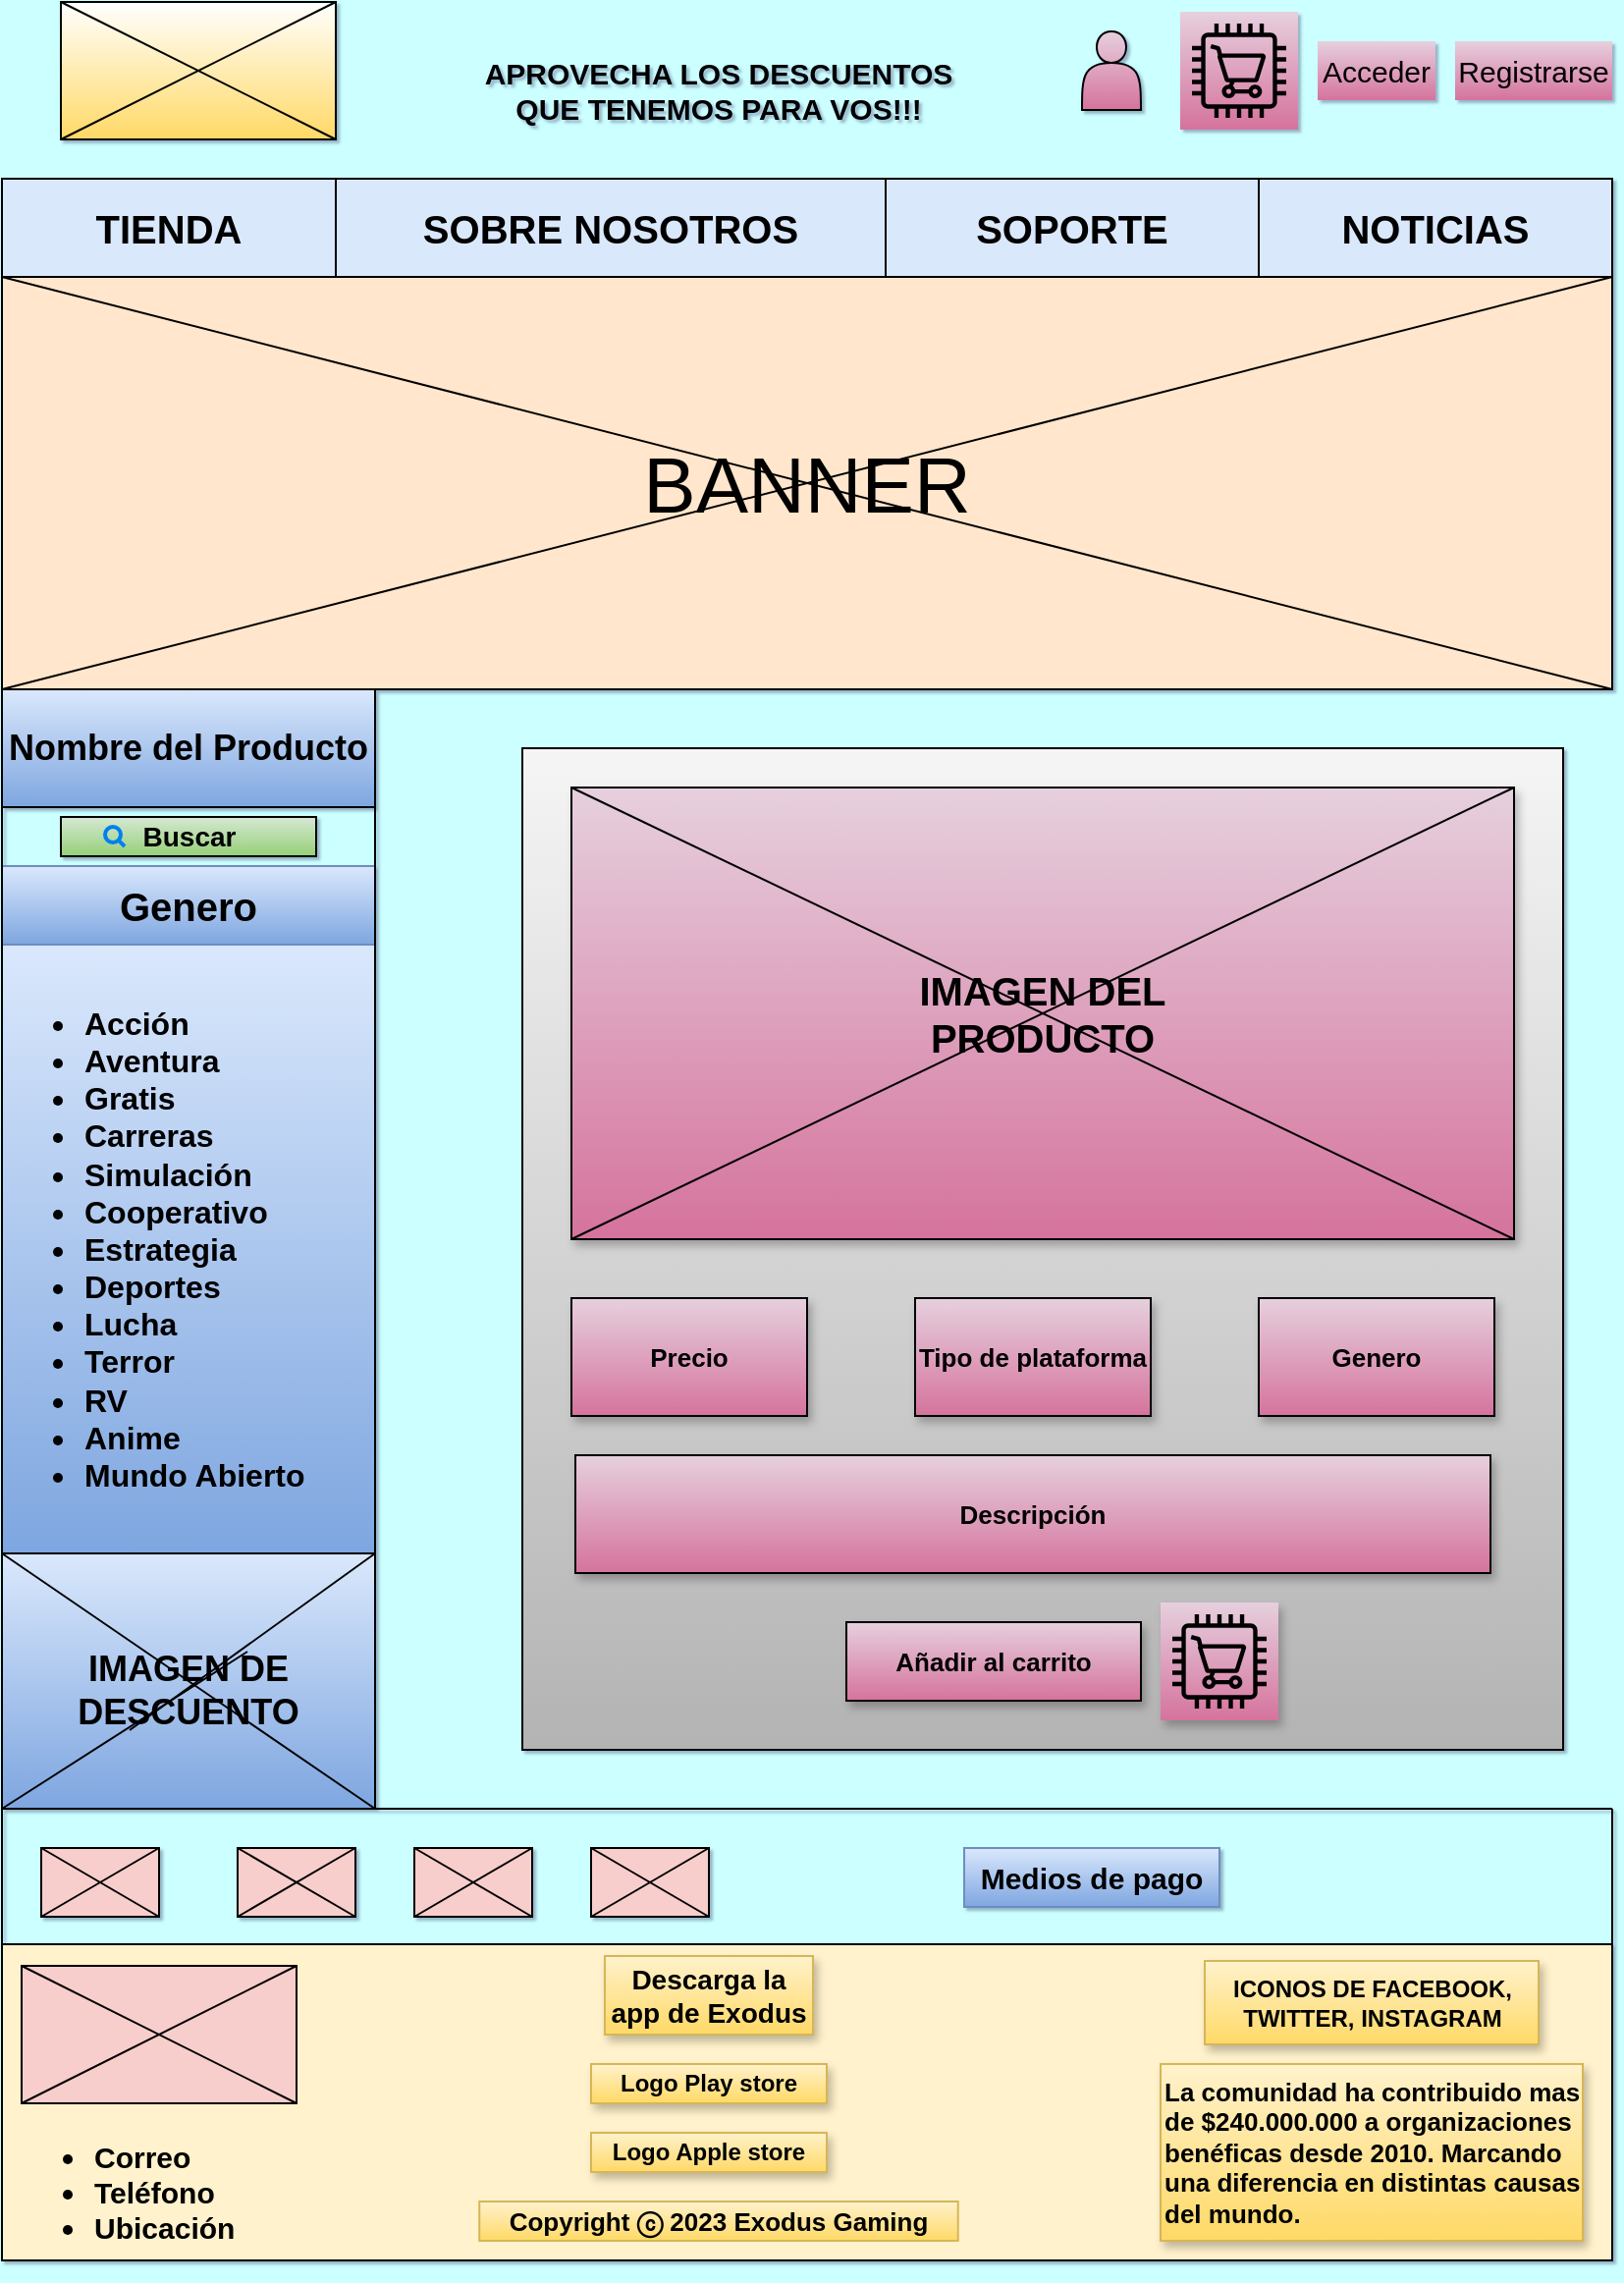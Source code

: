 <mxfile version="21.6.2" type="device">
  <diagram name="Página-1" id="8x-Y7SuYn9xPXqVg3qQM">
    <mxGraphModel dx="954" dy="620" grid="1" gridSize="10" guides="1" tooltips="1" connect="1" arrows="1" fold="1" page="1" pageScale="1" pageWidth="827" pageHeight="1169" background="#CCFFFF" math="0" shadow="1">
      <root>
        <mxCell id="0" />
        <mxCell id="1" parent="0" />
        <mxCell id="4_SIxITdrQTBEXoqP8BQ-3" value="&lt;font style=&quot;font-size: 15px;&quot;&gt;APROVECHA LOS DESCUENTOS QUE TENEMOS PARA VOS!!!&lt;/font&gt;" style="text;html=1;strokeColor=none;fillColor=none;align=center;verticalAlign=middle;whiteSpace=wrap;rounded=0;fontStyle=1" vertex="1" parent="1">
          <mxGeometry x="230" y="40" width="270" height="30" as="geometry" />
        </mxCell>
        <mxCell id="4_SIxITdrQTBEXoqP8BQ-4" value="" style="shape=actor;whiteSpace=wrap;html=1;fillColor=#e6d0de;gradientColor=#d5739d;strokeColor=default;" vertex="1" parent="1">
          <mxGeometry x="550" y="25" width="30" height="40" as="geometry" />
        </mxCell>
        <mxCell id="4_SIxITdrQTBEXoqP8BQ-6" value="Cart" style="sketch=0;outlineConnect=0;gradientColor=#d5739d;strokeColor=none;fillColor=#e6d0de;dashed=0;verticalLabelPosition=bottom;verticalAlign=top;align=center;aspect=fixed;shape=mxgraph.aws4.resourceIcon;resIcon=mxgraph.aws4.cart;html=1;fontColor=none;noLabel=1;" vertex="1" parent="1">
          <mxGeometry x="600" y="15" width="60" height="60" as="geometry" />
        </mxCell>
        <mxCell id="4_SIxITdrQTBEXoqP8BQ-7" value="&lt;font style=&quot;font-size: 15px;&quot;&gt;Acceder&lt;/font&gt;" style="text;html=1;strokeColor=none;fillColor=#e6d0de;align=center;verticalAlign=middle;whiteSpace=wrap;rounded=0;gradientColor=#d5739d;fontStyle=0" vertex="1" parent="1">
          <mxGeometry x="670" y="30" width="60" height="30" as="geometry" />
        </mxCell>
        <mxCell id="4_SIxITdrQTBEXoqP8BQ-9" value="&lt;font style=&quot;font-size: 15px;&quot;&gt;Registrarse&lt;/font&gt;" style="text;html=1;strokeColor=none;fillColor=#e6d0de;align=center;verticalAlign=middle;whiteSpace=wrap;rounded=0;gradientColor=#d5739d;fontStyle=0" vertex="1" parent="1">
          <mxGeometry x="740" y="30" width="80" height="30" as="geometry" />
        </mxCell>
        <mxCell id="4_SIxITdrQTBEXoqP8BQ-12" value="" style="endArrow=none;html=1;rounded=0;" edge="1" parent="1">
          <mxGeometry width="50" height="50" relative="1" as="geometry">
            <mxPoint y="100" as="sourcePoint" />
            <mxPoint x="820" y="100" as="targetPoint" />
          </mxGeometry>
        </mxCell>
        <mxCell id="4_SIxITdrQTBEXoqP8BQ-13" value="" style="endArrow=none;html=1;rounded=0;" edge="1" parent="1">
          <mxGeometry width="50" height="50" relative="1" as="geometry">
            <mxPoint y="150" as="sourcePoint" />
            <mxPoint x="820" y="150" as="targetPoint" />
          </mxGeometry>
        </mxCell>
        <mxCell id="4_SIxITdrQTBEXoqP8BQ-14" value="&lt;font style=&quot;font-size: 20px;&quot;&gt;TIENDA&lt;/font&gt;" style="text;html=1;strokeColor=default;fillColor=#dae8fc;align=center;verticalAlign=middle;whiteSpace=wrap;rounded=0;fontStyle=1" vertex="1" parent="1">
          <mxGeometry y="100" width="170" height="50" as="geometry" />
        </mxCell>
        <mxCell id="4_SIxITdrQTBEXoqP8BQ-15" value="&lt;font style=&quot;font-size: 20px;&quot;&gt;SOBRE NOSOTROS&lt;/font&gt;" style="text;html=1;strokeColor=default;fillColor=#dae8fc;align=center;verticalAlign=middle;whiteSpace=wrap;rounded=0;fontStyle=1" vertex="1" parent="1">
          <mxGeometry x="170" y="100" width="280" height="50" as="geometry" />
        </mxCell>
        <mxCell id="4_SIxITdrQTBEXoqP8BQ-16" value="&lt;font style=&quot;font-size: 20px;&quot;&gt;SOPORTE&lt;/font&gt;" style="text;html=1;strokeColor=default;fillColor=#dae8fc;align=center;verticalAlign=middle;whiteSpace=wrap;rounded=0;fontStyle=1" vertex="1" parent="1">
          <mxGeometry x="450" y="100" width="190" height="50" as="geometry" />
        </mxCell>
        <mxCell id="4_SIxITdrQTBEXoqP8BQ-17" value="&lt;font style=&quot;font-size: 20px;&quot;&gt;NOTICIAS&lt;/font&gt;" style="text;html=1;strokeColor=default;fillColor=#dae8fc;align=center;verticalAlign=middle;whiteSpace=wrap;rounded=0;fontStyle=1" vertex="1" parent="1">
          <mxGeometry x="640" y="100" width="180" height="50" as="geometry" />
        </mxCell>
        <mxCell id="4_SIxITdrQTBEXoqP8BQ-19" value="" style="endArrow=none;html=1;rounded=0;" edge="1" parent="1">
          <mxGeometry width="50" height="50" relative="1" as="geometry">
            <mxPoint x="170" y="150" as="sourcePoint" />
            <mxPoint x="170" y="100" as="targetPoint" />
          </mxGeometry>
        </mxCell>
        <mxCell id="4_SIxITdrQTBEXoqP8BQ-20" value="" style="endArrow=none;html=1;rounded=0;" edge="1" parent="1">
          <mxGeometry width="50" height="50" relative="1" as="geometry">
            <mxPoint x="450" y="150" as="sourcePoint" />
            <mxPoint x="450" y="100" as="targetPoint" />
          </mxGeometry>
        </mxCell>
        <mxCell id="4_SIxITdrQTBEXoqP8BQ-21" value="" style="endArrow=none;html=1;rounded=0;" edge="1" parent="1">
          <mxGeometry width="50" height="50" relative="1" as="geometry">
            <mxPoint x="640" y="150" as="sourcePoint" />
            <mxPoint x="640" y="100" as="targetPoint" />
          </mxGeometry>
        </mxCell>
        <mxCell id="4_SIxITdrQTBEXoqP8BQ-24" value="" style="group;fillColor=default;gradientColor=#ffd966;strokeColor=#d6b656;" vertex="1" connectable="0" parent="1">
          <mxGeometry x="30" y="10" width="140" height="70" as="geometry" />
        </mxCell>
        <mxCell id="4_SIxITdrQTBEXoqP8BQ-2" value="" style="rounded=0;whiteSpace=wrap;html=1;fillColor=none;" vertex="1" parent="4_SIxITdrQTBEXoqP8BQ-24">
          <mxGeometry width="140" height="70" as="geometry" />
        </mxCell>
        <mxCell id="4_SIxITdrQTBEXoqP8BQ-22" value="" style="endArrow=none;html=1;rounded=0;exitX=0;exitY=0;exitDx=0;exitDy=0;entryX=1;entryY=1;entryDx=0;entryDy=0;" edge="1" parent="4_SIxITdrQTBEXoqP8BQ-24" source="4_SIxITdrQTBEXoqP8BQ-2" target="4_SIxITdrQTBEXoqP8BQ-2">
          <mxGeometry width="50" height="50" relative="1" as="geometry">
            <mxPoint x="360" y="50" as="sourcePoint" />
            <mxPoint x="410" as="targetPoint" />
          </mxGeometry>
        </mxCell>
        <mxCell id="4_SIxITdrQTBEXoqP8BQ-23" value="" style="endArrow=none;html=1;rounded=0;exitX=0;exitY=1;exitDx=0;exitDy=0;entryX=1;entryY=0;entryDx=0;entryDy=0;" edge="1" parent="4_SIxITdrQTBEXoqP8BQ-24" source="4_SIxITdrQTBEXoqP8BQ-2" target="4_SIxITdrQTBEXoqP8BQ-2">
          <mxGeometry width="50" height="50" relative="1" as="geometry">
            <mxPoint x="360" y="50" as="sourcePoint" />
            <mxPoint x="410" as="targetPoint" />
          </mxGeometry>
        </mxCell>
        <mxCell id="4_SIxITdrQTBEXoqP8BQ-25" value="" style="group;fillColor=#ffe6cc;strokeColor=#d79b00;" vertex="1" connectable="0" parent="1">
          <mxGeometry y="150" width="820" height="210" as="geometry" />
        </mxCell>
        <mxCell id="4_SIxITdrQTBEXoqP8BQ-26" value="" style="rounded=0;whiteSpace=wrap;html=1;fillColor=none;" vertex="1" parent="4_SIxITdrQTBEXoqP8BQ-25">
          <mxGeometry width="820" height="210" as="geometry" />
        </mxCell>
        <mxCell id="4_SIxITdrQTBEXoqP8BQ-27" value="" style="endArrow=none;html=1;rounded=0;exitX=0;exitY=0;exitDx=0;exitDy=0;entryX=1;entryY=1;entryDx=0;entryDy=0;" edge="1" parent="4_SIxITdrQTBEXoqP8BQ-25" source="4_SIxITdrQTBEXoqP8BQ-26" target="4_SIxITdrQTBEXoqP8BQ-26">
          <mxGeometry width="50" height="50" relative="1" as="geometry">
            <mxPoint x="360" y="50" as="sourcePoint" />
            <mxPoint x="410" as="targetPoint" />
          </mxGeometry>
        </mxCell>
        <mxCell id="4_SIxITdrQTBEXoqP8BQ-28" value="" style="endArrow=none;html=1;rounded=0;exitX=0;exitY=1;exitDx=0;exitDy=0;entryX=1;entryY=0;entryDx=0;entryDy=0;" edge="1" parent="4_SIxITdrQTBEXoqP8BQ-25" source="4_SIxITdrQTBEXoqP8BQ-26" target="4_SIxITdrQTBEXoqP8BQ-26">
          <mxGeometry width="50" height="50" relative="1" as="geometry">
            <mxPoint x="360" y="50" as="sourcePoint" />
            <mxPoint x="410" as="targetPoint" />
          </mxGeometry>
        </mxCell>
        <mxCell id="4_SIxITdrQTBEXoqP8BQ-29" value="&lt;font style=&quot;font-size: 40px;&quot;&gt;BANNER&lt;/font&gt;" style="text;html=1;strokeColor=none;fillColor=none;align=center;verticalAlign=middle;whiteSpace=wrap;rounded=0;" vertex="1" parent="4_SIxITdrQTBEXoqP8BQ-25">
          <mxGeometry x="380" y="90" width="60" height="30" as="geometry" />
        </mxCell>
        <mxCell id="4_SIxITdrQTBEXoqP8BQ-30" value="&lt;font style=&quot;font-size: 18px;&quot;&gt;&lt;b&gt;Nombre del Producto&lt;/b&gt;&lt;/font&gt;" style="text;html=1;strokeColor=default;fillColor=#dae8fc;align=center;verticalAlign=middle;whiteSpace=wrap;rounded=0;gradientColor=#7ea6e0;" vertex="1" parent="1">
          <mxGeometry y="360" width="190" height="60" as="geometry" />
        </mxCell>
        <mxCell id="4_SIxITdrQTBEXoqP8BQ-34" value="&lt;font style=&quot;font-size: 20px;&quot;&gt;&lt;b&gt;Genero&lt;/b&gt;&lt;/font&gt;" style="text;html=1;strokeColor=#6c8ebf;fillColor=#dae8fc;align=center;verticalAlign=middle;whiteSpace=wrap;rounded=0;gradientColor=#7ea6e0;" vertex="1" parent="1">
          <mxGeometry y="450" width="190" height="40" as="geometry" />
        </mxCell>
        <mxCell id="4_SIxITdrQTBEXoqP8BQ-35" value="&lt;ul style=&quot;font-size: 16px;&quot;&gt;&lt;li&gt;&lt;b&gt;Acción&lt;/b&gt;&lt;/li&gt;&lt;li&gt;&lt;b&gt;Aventura&lt;/b&gt;&lt;/li&gt;&lt;li&gt;&lt;b&gt;Gratis&lt;/b&gt;&lt;/li&gt;&lt;li&gt;&lt;b&gt;Carreras&lt;/b&gt;&lt;/li&gt;&lt;li&gt;&lt;b&gt;Simulación&lt;/b&gt;&lt;/li&gt;&lt;li&gt;&lt;b&gt;Cooperativo&lt;/b&gt;&lt;/li&gt;&lt;li&gt;&lt;b&gt;Estrategia&lt;/b&gt;&lt;/li&gt;&lt;li&gt;&lt;b&gt;Deportes&lt;/b&gt;&lt;/li&gt;&lt;li&gt;&lt;b&gt;Lucha&lt;/b&gt;&lt;/li&gt;&lt;li&gt;&lt;b&gt;Terror&lt;/b&gt;&lt;/li&gt;&lt;li&gt;&lt;b&gt;RV&lt;/b&gt;&lt;/li&gt;&lt;li&gt;&lt;b&gt;Anime&lt;/b&gt;&lt;/li&gt;&lt;li&gt;&lt;b&gt;Mundo Abierto&lt;/b&gt;&lt;/li&gt;&lt;/ul&gt;" style="text;html=1;strokeColor=#6c8ebf;fillColor=#dae8fc;align=left;verticalAlign=middle;whiteSpace=wrap;rounded=0;gradientColor=#7ea6e0;" vertex="1" parent="1">
          <mxGeometry y="490" width="190" height="310" as="geometry" />
        </mxCell>
        <mxCell id="4_SIxITdrQTBEXoqP8BQ-36" value="" style="endArrow=none;html=1;rounded=0;" edge="1" parent="1">
          <mxGeometry width="50" height="50" relative="1" as="geometry">
            <mxPoint y="800" as="sourcePoint" />
            <mxPoint x="190" y="800" as="targetPoint" />
            <Array as="points">
              <mxPoint x="80" y="800" />
            </Array>
          </mxGeometry>
        </mxCell>
        <mxCell id="4_SIxITdrQTBEXoqP8BQ-37" value="" style="endArrow=none;html=1;rounded=0;entryX=0.194;entryY=1.01;entryDx=0;entryDy=0;entryPerimeter=0;" edge="1" parent="1">
          <mxGeometry width="50" height="50" relative="1" as="geometry">
            <mxPoint x="190" y="800" as="sourcePoint" />
            <mxPoint x="190.0" y="360" as="targetPoint" />
          </mxGeometry>
        </mxCell>
        <mxCell id="4_SIxITdrQTBEXoqP8BQ-38" value="" style="endArrow=none;html=1;rounded=0;entryX=0;entryY=1;entryDx=0;entryDy=0;" edge="1" parent="1" target="4_SIxITdrQTBEXoqP8BQ-26">
          <mxGeometry width="50" height="50" relative="1" as="geometry">
            <mxPoint y="800" as="sourcePoint" />
            <mxPoint x="440" y="550" as="targetPoint" />
          </mxGeometry>
        </mxCell>
        <mxCell id="4_SIxITdrQTBEXoqP8BQ-39" value="" style="group;strokeColor=none;" vertex="1" connectable="0" parent="1">
          <mxGeometry x="30" y="420" width="130" height="30" as="geometry" />
        </mxCell>
        <mxCell id="4_SIxITdrQTBEXoqP8BQ-32" value="" style="rounded=0;whiteSpace=wrap;html=1;container=1;fillColor=#d5e8d4;strokeColor=default;gradientColor=#97d077;" vertex="1" parent="4_SIxITdrQTBEXoqP8BQ-39">
          <mxGeometry y="5" width="130.0" height="20" as="geometry">
            <mxRectangle x="30" y="430" width="50" height="40" as="alternateBounds" />
          </mxGeometry>
        </mxCell>
        <mxCell id="4_SIxITdrQTBEXoqP8BQ-33" value="&lt;font style=&quot;font-size: 14px;&quot;&gt;&lt;b&gt;Buscar&lt;/b&gt;&lt;/font&gt;" style="text;html=1;strokeColor=none;fillColor=none;align=center;verticalAlign=middle;whiteSpace=wrap;rounded=0;" vertex="1" parent="4_SIxITdrQTBEXoqP8BQ-39">
          <mxGeometry x="32.5" width="65.0" height="30" as="geometry" />
        </mxCell>
        <mxCell id="4_SIxITdrQTBEXoqP8BQ-103" value="" style="html=1;verticalLabelPosition=bottom;align=center;labelBackgroundColor=#ffffff;verticalAlign=top;strokeWidth=2;strokeColor=#0080F0;shadow=0;dashed=0;shape=mxgraph.ios7.icons.looking_glass;rounded=0;fontFamily=Helvetica;fontSize=12;fontColor=default;fillColor=none;gradientColor=none;" vertex="1" parent="4_SIxITdrQTBEXoqP8BQ-39">
          <mxGeometry x="22.5" y="10" width="10" height="10" as="geometry" />
        </mxCell>
        <mxCell id="4_SIxITdrQTBEXoqP8BQ-47" value="&lt;font style=&quot;font-size: 15px;&quot;&gt;Medios de pago&lt;/font&gt;" style="text;html=1;align=center;verticalAlign=middle;whiteSpace=wrap;rounded=0;fontStyle=1;fillColor=#dae8fc;gradientColor=#7ea6e0;strokeColor=#6c8ebf;" vertex="1" parent="1">
          <mxGeometry x="490" y="950" width="130" height="30" as="geometry" />
        </mxCell>
        <mxCell id="4_SIxITdrQTBEXoqP8BQ-48" value="" style="group;fillColor=#f8cecc;strokeColor=#b85450;" vertex="1" connectable="0" parent="1">
          <mxGeometry x="20" y="950" width="60" height="35" as="geometry" />
        </mxCell>
        <mxCell id="4_SIxITdrQTBEXoqP8BQ-49" value="" style="rounded=0;whiteSpace=wrap;html=1;fillColor=none;" vertex="1" parent="4_SIxITdrQTBEXoqP8BQ-48">
          <mxGeometry width="60" height="35" as="geometry" />
        </mxCell>
        <mxCell id="4_SIxITdrQTBEXoqP8BQ-50" value="" style="endArrow=none;html=1;rounded=0;exitX=0;exitY=0;exitDx=0;exitDy=0;entryX=1;entryY=1;entryDx=0;entryDy=0;" edge="1" parent="4_SIxITdrQTBEXoqP8BQ-48" source="4_SIxITdrQTBEXoqP8BQ-49" target="4_SIxITdrQTBEXoqP8BQ-49">
          <mxGeometry width="50" height="50" relative="1" as="geometry">
            <mxPoint x="154.286" y="25" as="sourcePoint" />
            <mxPoint x="175.714" as="targetPoint" />
          </mxGeometry>
        </mxCell>
        <mxCell id="4_SIxITdrQTBEXoqP8BQ-51" value="" style="endArrow=none;html=1;rounded=0;exitX=0;exitY=1;exitDx=0;exitDy=0;entryX=1;entryY=0;entryDx=0;entryDy=0;" edge="1" parent="4_SIxITdrQTBEXoqP8BQ-48" source="4_SIxITdrQTBEXoqP8BQ-49" target="4_SIxITdrQTBEXoqP8BQ-49">
          <mxGeometry width="50" height="50" relative="1" as="geometry">
            <mxPoint x="154.286" y="25" as="sourcePoint" />
            <mxPoint x="175.714" as="targetPoint" />
          </mxGeometry>
        </mxCell>
        <mxCell id="4_SIxITdrQTBEXoqP8BQ-56" value="" style="group;fillColor=#f8cecc;strokeColor=#b85450;" vertex="1" connectable="0" parent="1">
          <mxGeometry x="120" y="950" width="60" height="35" as="geometry" />
        </mxCell>
        <mxCell id="4_SIxITdrQTBEXoqP8BQ-57" value="" style="rounded=0;whiteSpace=wrap;html=1;fillColor=none;" vertex="1" parent="4_SIxITdrQTBEXoqP8BQ-56">
          <mxGeometry width="60" height="35" as="geometry" />
        </mxCell>
        <mxCell id="4_SIxITdrQTBEXoqP8BQ-58" value="" style="endArrow=none;html=1;rounded=0;exitX=0;exitY=0;exitDx=0;exitDy=0;entryX=1;entryY=1;entryDx=0;entryDy=0;" edge="1" parent="4_SIxITdrQTBEXoqP8BQ-56" source="4_SIxITdrQTBEXoqP8BQ-57" target="4_SIxITdrQTBEXoqP8BQ-57">
          <mxGeometry width="50" height="50" relative="1" as="geometry">
            <mxPoint x="154.286" y="25" as="sourcePoint" />
            <mxPoint x="175.714" as="targetPoint" />
          </mxGeometry>
        </mxCell>
        <mxCell id="4_SIxITdrQTBEXoqP8BQ-59" value="" style="endArrow=none;html=1;rounded=0;exitX=0;exitY=1;exitDx=0;exitDy=0;entryX=1;entryY=0;entryDx=0;entryDy=0;" edge="1" parent="4_SIxITdrQTBEXoqP8BQ-56" source="4_SIxITdrQTBEXoqP8BQ-57" target="4_SIxITdrQTBEXoqP8BQ-57">
          <mxGeometry width="50" height="50" relative="1" as="geometry">
            <mxPoint x="154.286" y="25" as="sourcePoint" />
            <mxPoint x="175.714" as="targetPoint" />
          </mxGeometry>
        </mxCell>
        <mxCell id="4_SIxITdrQTBEXoqP8BQ-60" value="" style="group;fillColor=#f8cecc;strokeColor=#b85450;" vertex="1" connectable="0" parent="1">
          <mxGeometry x="210" y="950" width="60" height="35" as="geometry" />
        </mxCell>
        <mxCell id="4_SIxITdrQTBEXoqP8BQ-61" value="" style="rounded=0;whiteSpace=wrap;html=1;fillColor=none;" vertex="1" parent="4_SIxITdrQTBEXoqP8BQ-60">
          <mxGeometry width="60" height="35" as="geometry" />
        </mxCell>
        <mxCell id="4_SIxITdrQTBEXoqP8BQ-62" value="" style="endArrow=none;html=1;rounded=0;exitX=0;exitY=0;exitDx=0;exitDy=0;entryX=1;entryY=1;entryDx=0;entryDy=0;" edge="1" parent="4_SIxITdrQTBEXoqP8BQ-60" source="4_SIxITdrQTBEXoqP8BQ-61" target="4_SIxITdrQTBEXoqP8BQ-61">
          <mxGeometry width="50" height="50" relative="1" as="geometry">
            <mxPoint x="154.286" y="25" as="sourcePoint" />
            <mxPoint x="175.714" as="targetPoint" />
          </mxGeometry>
        </mxCell>
        <mxCell id="4_SIxITdrQTBEXoqP8BQ-63" value="" style="endArrow=none;html=1;rounded=0;exitX=0;exitY=1;exitDx=0;exitDy=0;entryX=1;entryY=0;entryDx=0;entryDy=0;" edge="1" parent="4_SIxITdrQTBEXoqP8BQ-60" source="4_SIxITdrQTBEXoqP8BQ-61" target="4_SIxITdrQTBEXoqP8BQ-61">
          <mxGeometry width="50" height="50" relative="1" as="geometry">
            <mxPoint x="154.286" y="25" as="sourcePoint" />
            <mxPoint x="175.714" as="targetPoint" />
          </mxGeometry>
        </mxCell>
        <mxCell id="4_SIxITdrQTBEXoqP8BQ-64" value="" style="group;fillColor=#f8cecc;strokeColor=#b85450;" vertex="1" connectable="0" parent="1">
          <mxGeometry x="300" y="950" width="60" height="35" as="geometry" />
        </mxCell>
        <mxCell id="4_SIxITdrQTBEXoqP8BQ-65" value="" style="rounded=0;whiteSpace=wrap;html=1;fillColor=none;" vertex="1" parent="4_SIxITdrQTBEXoqP8BQ-64">
          <mxGeometry width="60" height="35" as="geometry" />
        </mxCell>
        <mxCell id="4_SIxITdrQTBEXoqP8BQ-66" value="" style="endArrow=none;html=1;rounded=0;exitX=0;exitY=0;exitDx=0;exitDy=0;entryX=1;entryY=1;entryDx=0;entryDy=0;" edge="1" parent="4_SIxITdrQTBEXoqP8BQ-64" source="4_SIxITdrQTBEXoqP8BQ-65" target="4_SIxITdrQTBEXoqP8BQ-65">
          <mxGeometry width="50" height="50" relative="1" as="geometry">
            <mxPoint x="154.286" y="25" as="sourcePoint" />
            <mxPoint x="175.714" as="targetPoint" />
          </mxGeometry>
        </mxCell>
        <mxCell id="4_SIxITdrQTBEXoqP8BQ-67" value="" style="endArrow=none;html=1;rounded=0;exitX=0;exitY=1;exitDx=0;exitDy=0;entryX=1;entryY=0;entryDx=0;entryDy=0;" edge="1" parent="4_SIxITdrQTBEXoqP8BQ-64" source="4_SIxITdrQTBEXoqP8BQ-65" target="4_SIxITdrQTBEXoqP8BQ-65">
          <mxGeometry width="50" height="50" relative="1" as="geometry">
            <mxPoint x="154.286" y="25" as="sourcePoint" />
            <mxPoint x="175.714" as="targetPoint" />
          </mxGeometry>
        </mxCell>
        <mxCell id="4_SIxITdrQTBEXoqP8BQ-71" value="" style="rounded=0;whiteSpace=wrap;html=1;fillColor=#fff2cc;strokeColor=default;" vertex="1" parent="1">
          <mxGeometry y="999" width="820" height="161" as="geometry" />
        </mxCell>
        <mxCell id="4_SIxITdrQTBEXoqP8BQ-75" value="" style="group;shadow=0;fillColor=#f8cecc;strokeColor=#b85450;" vertex="1" connectable="0" parent="1">
          <mxGeometry x="10" y="1010" width="140" height="70" as="geometry" />
        </mxCell>
        <mxCell id="4_SIxITdrQTBEXoqP8BQ-76" value="" style="rounded=0;whiteSpace=wrap;html=1;fillColor=none;" vertex="1" parent="4_SIxITdrQTBEXoqP8BQ-75">
          <mxGeometry width="140" height="70" as="geometry" />
        </mxCell>
        <mxCell id="4_SIxITdrQTBEXoqP8BQ-77" value="" style="endArrow=none;html=1;rounded=0;exitX=0;exitY=0;exitDx=0;exitDy=0;entryX=1;entryY=1;entryDx=0;entryDy=0;" edge="1" parent="4_SIxITdrQTBEXoqP8BQ-75" source="4_SIxITdrQTBEXoqP8BQ-76" target="4_SIxITdrQTBEXoqP8BQ-76">
          <mxGeometry width="50" height="50" relative="1" as="geometry">
            <mxPoint x="360" y="50" as="sourcePoint" />
            <mxPoint x="410" as="targetPoint" />
          </mxGeometry>
        </mxCell>
        <mxCell id="4_SIxITdrQTBEXoqP8BQ-78" value="" style="endArrow=none;html=1;rounded=0;exitX=0;exitY=1;exitDx=0;exitDy=0;entryX=1;entryY=0;entryDx=0;entryDy=0;" edge="1" parent="4_SIxITdrQTBEXoqP8BQ-75" source="4_SIxITdrQTBEXoqP8BQ-76" target="4_SIxITdrQTBEXoqP8BQ-76">
          <mxGeometry width="50" height="50" relative="1" as="geometry">
            <mxPoint x="360" y="50" as="sourcePoint" />
            <mxPoint x="410" as="targetPoint" />
          </mxGeometry>
        </mxCell>
        <mxCell id="4_SIxITdrQTBEXoqP8BQ-79" value="&lt;ul style=&quot;font-size: 15px;&quot;&gt;&lt;li&gt;&lt;b&gt;Correo&lt;/b&gt;&lt;/li&gt;&lt;li&gt;&lt;b&gt;Teléfono&lt;/b&gt;&lt;/li&gt;&lt;li&gt;&lt;b&gt;Ubicación&lt;/b&gt;&lt;/li&gt;&lt;/ul&gt;" style="text;html=1;align=left;verticalAlign=middle;whiteSpace=wrap;rounded=0;" vertex="1" parent="1">
          <mxGeometry x="5" y="1110" width="90" height="30" as="geometry" />
        </mxCell>
        <mxCell id="4_SIxITdrQTBEXoqP8BQ-80" value="&lt;font style=&quot;font-size: 14px;&quot;&gt;&lt;b&gt;Descarga la app de Exodus&lt;/b&gt;&lt;/font&gt;" style="text;html=1;strokeColor=#d6b656;fillColor=#fff2cc;align=center;verticalAlign=middle;whiteSpace=wrap;rounded=0;fontSize=12;fontFamily=Helvetica;gradientColor=#ffd966;shadow=1;" vertex="1" parent="1">
          <mxGeometry x="307" y="1005" width="106" height="40" as="geometry" />
        </mxCell>
        <mxCell id="4_SIxITdrQTBEXoqP8BQ-98" value="&lt;b&gt;Logo Play store&lt;/b&gt;" style="rounded=0;whiteSpace=wrap;html=1;fontFamily=Helvetica;fontSize=12;fillColor=#fff2cc;strokeColor=#d6b656;gradientColor=#ffd966;shadow=1;" vertex="1" parent="1">
          <mxGeometry x="300" y="1060" width="120" height="20" as="geometry" />
        </mxCell>
        <mxCell id="4_SIxITdrQTBEXoqP8BQ-99" value="&lt;b&gt;Logo Apple store&lt;/b&gt;" style="rounded=0;whiteSpace=wrap;html=1;fontFamily=Helvetica;fontSize=12;fillColor=#fff2cc;strokeColor=#d6b656;gradientColor=#ffd966;shadow=1;" vertex="1" parent="1">
          <mxGeometry x="300" y="1095" width="120" height="20" as="geometry" />
        </mxCell>
        <mxCell id="4_SIxITdrQTBEXoqP8BQ-100" value="&lt;b&gt;ICONOS DE FACEBOOK, TWITTER, INSTAGRAM&lt;/b&gt;" style="rounded=0;whiteSpace=wrap;html=1;fontFamily=Helvetica;fontSize=12;fillColor=#fff2cc;gradientColor=#ffd966;strokeColor=#d6b656;shadow=1;" vertex="1" parent="1">
          <mxGeometry x="612.5" y="1007.5" width="170" height="42.5" as="geometry" />
        </mxCell>
        <mxCell id="4_SIxITdrQTBEXoqP8BQ-101" value="&lt;div style=&quot;&quot;&gt;&lt;span style=&quot;background-color: initial;&quot;&gt;&lt;font size=&quot;1&quot; style=&quot;&quot;&gt;&lt;b style=&quot;font-size: 13px;&quot;&gt;La comunidad ha contribuido mas de $240.000.000 a organizaciones benéficas desde 2010. Marcando una diferencia en distintas causas del mundo.&lt;/b&gt;&lt;/font&gt;&lt;/span&gt;&lt;/div&gt;" style="rounded=0;whiteSpace=wrap;html=1;fontFamily=Helvetica;fontSize=12;fillColor=#fff2cc;gradientColor=#ffd966;align=left;strokeColor=#d6b656;shadow=1;" vertex="1" parent="1">
          <mxGeometry x="590" y="1060" width="215" height="90" as="geometry" />
        </mxCell>
        <mxCell id="4_SIxITdrQTBEXoqP8BQ-41" value="" style="rounded=0;whiteSpace=wrap;html=1;fillColor=#dae8fc;gradientColor=#7ea6e0;strokeColor=default;" vertex="1" parent="1">
          <mxGeometry y="800" width="190" height="130" as="geometry" />
        </mxCell>
        <mxCell id="4_SIxITdrQTBEXoqP8BQ-42" value="" style="endArrow=none;html=1;rounded=0;exitX=0;exitY=0;exitDx=0;exitDy=0;entryX=1;entryY=1;entryDx=0;entryDy=0;" edge="1" parent="1" source="4_SIxITdrQTBEXoqP8BQ-41" target="4_SIxITdrQTBEXoqP8BQ-41">
          <mxGeometry width="50" height="50" relative="1" as="geometry">
            <mxPoint x="630" y="710" as="sourcePoint" />
            <mxPoint x="680" y="660" as="targetPoint" />
          </mxGeometry>
        </mxCell>
        <mxCell id="4_SIxITdrQTBEXoqP8BQ-43" value="" style="endArrow=none;html=1;rounded=0;exitX=0;exitY=1;exitDx=0;exitDy=0;entryX=1;entryY=0;entryDx=0;entryDy=0;" edge="1" parent="1" source="4_SIxITdrQTBEXoqP8BQ-44" target="4_SIxITdrQTBEXoqP8BQ-41">
          <mxGeometry width="50" height="50" relative="1" as="geometry">
            <mxPoint x="630" y="710" as="sourcePoint" />
            <mxPoint x="680" y="660" as="targetPoint" />
          </mxGeometry>
        </mxCell>
        <mxCell id="4_SIxITdrQTBEXoqP8BQ-107" value="" style="endArrow=none;html=1;rounded=0;exitX=0;exitY=1;exitDx=0;exitDy=0;entryX=1;entryY=0;entryDx=0;entryDy=0;" edge="1" parent="1" source="4_SIxITdrQTBEXoqP8BQ-41" target="4_SIxITdrQTBEXoqP8BQ-44">
          <mxGeometry width="50" height="50" relative="1" as="geometry">
            <mxPoint y="940" as="sourcePoint" />
            <mxPoint x="190" y="800" as="targetPoint" />
          </mxGeometry>
        </mxCell>
        <mxCell id="4_SIxITdrQTBEXoqP8BQ-44" value="&lt;font style=&quot;font-size: 18px;&quot;&gt;IMAGEN DE DESCUENTO&lt;/font&gt;" style="text;html=1;strokeColor=none;fillColor=none;align=center;verticalAlign=middle;whiteSpace=wrap;rounded=0;fontStyle=1" vertex="1" parent="1">
          <mxGeometry x="65" y="850" width="60.0" height="40" as="geometry" />
        </mxCell>
        <mxCell id="4_SIxITdrQTBEXoqP8BQ-108" value="" style="endArrow=none;html=1;rounded=0;fontFamily=Helvetica;fontSize=12;fontColor=default;" edge="1" parent="1">
          <mxGeometry width="50" height="50" relative="1" as="geometry">
            <mxPoint y="930" as="sourcePoint" />
            <mxPoint x="820" y="930" as="targetPoint" />
          </mxGeometry>
        </mxCell>
        <mxCell id="4_SIxITdrQTBEXoqP8BQ-109" value="" style="endArrow=none;html=1;rounded=0;fontFamily=Helvetica;fontSize=12;fontColor=default;exitX=0;exitY=0;exitDx=0;exitDy=0;" edge="1" parent="1" source="4_SIxITdrQTBEXoqP8BQ-71">
          <mxGeometry width="50" height="50" relative="1" as="geometry">
            <mxPoint x="390" y="830" as="sourcePoint" />
            <mxPoint y="930" as="targetPoint" />
          </mxGeometry>
        </mxCell>
        <mxCell id="4_SIxITdrQTBEXoqP8BQ-110" value="" style="endArrow=none;html=1;rounded=0;fontFamily=Helvetica;fontSize=12;fontColor=default;exitX=1;exitY=0;exitDx=0;exitDy=0;" edge="1" parent="1" source="4_SIxITdrQTBEXoqP8BQ-71">
          <mxGeometry width="50" height="50" relative="1" as="geometry">
            <mxPoint x="390" y="830" as="sourcePoint" />
            <mxPoint x="820" y="930" as="targetPoint" />
          </mxGeometry>
        </mxCell>
        <mxCell id="4_SIxITdrQTBEXoqP8BQ-111" value="" style="rounded=0;whiteSpace=wrap;html=1;fontFamily=Helvetica;fontSize=12;fillColor=#f5f5f5;gradientColor=#b3b3b3;strokeColor=default;" vertex="1" parent="1">
          <mxGeometry x="265" y="390" width="530" height="510" as="geometry" />
        </mxCell>
        <mxCell id="4_SIxITdrQTBEXoqP8BQ-112" value="" style="rounded=0;whiteSpace=wrap;html=1;fontFamily=Helvetica;fontSize=12;fillColor=#e6d0de;gradientColor=#d5739d;strokeColor=default;shadow=1;" vertex="1" parent="1">
          <mxGeometry x="290" y="410" width="480" height="230" as="geometry" />
        </mxCell>
        <mxCell id="4_SIxITdrQTBEXoqP8BQ-113" value="&lt;font style=&quot;font-size: 20px;&quot;&gt;IMAGEN DEL PRODUCTO&lt;/font&gt;" style="text;html=1;strokeColor=none;fillColor=none;align=center;verticalAlign=middle;whiteSpace=wrap;rounded=0;fontSize=12;fontFamily=Helvetica;fontColor=default;fontStyle=1" vertex="1" parent="1">
          <mxGeometry x="455" y="510" width="150" height="30" as="geometry" />
        </mxCell>
        <mxCell id="4_SIxITdrQTBEXoqP8BQ-114" value="" style="endArrow=none;html=1;rounded=0;fontFamily=Helvetica;fontSize=12;fontColor=default;exitX=0;exitY=0;exitDx=0;exitDy=0;entryX=1;entryY=1;entryDx=0;entryDy=0;" edge="1" parent="1" source="4_SIxITdrQTBEXoqP8BQ-112" target="4_SIxITdrQTBEXoqP8BQ-112">
          <mxGeometry width="50" height="50" relative="1" as="geometry">
            <mxPoint x="390" y="710" as="sourcePoint" />
            <mxPoint x="440" y="660" as="targetPoint" />
          </mxGeometry>
        </mxCell>
        <mxCell id="4_SIxITdrQTBEXoqP8BQ-115" value="" style="endArrow=none;html=1;rounded=0;fontFamily=Helvetica;fontSize=12;fontColor=default;exitX=0;exitY=1;exitDx=0;exitDy=0;entryX=1;entryY=0;entryDx=0;entryDy=0;" edge="1" parent="1" source="4_SIxITdrQTBEXoqP8BQ-112" target="4_SIxITdrQTBEXoqP8BQ-112">
          <mxGeometry width="50" height="50" relative="1" as="geometry">
            <mxPoint x="390" y="710" as="sourcePoint" />
            <mxPoint x="440" y="660" as="targetPoint" />
          </mxGeometry>
        </mxCell>
        <mxCell id="4_SIxITdrQTBEXoqP8BQ-116" value="&lt;b&gt;&lt;font style=&quot;font-size: 13px;&quot;&gt;Descripción&lt;/font&gt;&lt;/b&gt;" style="rounded=0;whiteSpace=wrap;html=1;fontFamily=Helvetica;fontSize=12;fillColor=#e6d0de;gradientColor=#d5739d;strokeColor=default;shadow=1;" vertex="1" parent="1">
          <mxGeometry x="292" y="750" width="466" height="60" as="geometry" />
        </mxCell>
        <mxCell id="4_SIxITdrQTBEXoqP8BQ-117" value="&lt;b&gt;&lt;font style=&quot;font-size: 13px;&quot;&gt;Precio&lt;/font&gt;&lt;/b&gt;" style="rounded=0;whiteSpace=wrap;html=1;fontFamily=Helvetica;fontSize=12;fillColor=#e6d0de;gradientColor=#d5739d;strokeColor=default;shadow=1;" vertex="1" parent="1">
          <mxGeometry x="290" y="670" width="120" height="60" as="geometry" />
        </mxCell>
        <mxCell id="4_SIxITdrQTBEXoqP8BQ-118" value="&lt;b&gt;&lt;font style=&quot;font-size: 13px;&quot;&gt;Tipo de plataforma&lt;/font&gt;&lt;/b&gt;" style="rounded=0;whiteSpace=wrap;html=1;fontFamily=Helvetica;fontSize=12;fillColor=#e6d0de;gradientColor=#d5739d;strokeColor=default;shadow=1;" vertex="1" parent="1">
          <mxGeometry x="465" y="670" width="120" height="60" as="geometry" />
        </mxCell>
        <mxCell id="4_SIxITdrQTBEXoqP8BQ-119" value="&lt;b&gt;&lt;font style=&quot;font-size: 13px;&quot;&gt;Genero&lt;/font&gt;&lt;/b&gt;" style="rounded=0;whiteSpace=wrap;html=1;fontFamily=Helvetica;fontSize=12;fillColor=#e6d0de;gradientColor=#d5739d;strokeColor=default;shadow=1;" vertex="1" parent="1">
          <mxGeometry x="640" y="670" width="120" height="60" as="geometry" />
        </mxCell>
        <mxCell id="4_SIxITdrQTBEXoqP8BQ-121" value="&lt;b&gt;&lt;font style=&quot;font-size: 13px;&quot;&gt;Añadir al carrito&lt;/font&gt;&lt;/b&gt;" style="rounded=0;whiteSpace=wrap;html=1;fontFamily=Helvetica;fontSize=12;fillColor=#e6d0de;gradientColor=#d5739d;strokeColor=default;shadow=1;" vertex="1" parent="1">
          <mxGeometry x="430" y="835" width="150" height="40" as="geometry" />
        </mxCell>
        <mxCell id="4_SIxITdrQTBEXoqP8BQ-122" value="Cart" style="sketch=0;outlineConnect=0;gradientColor=#d5739d;strokeColor=default;fillColor=#e6d0de;dashed=0;verticalLabelPosition=bottom;verticalAlign=top;align=center;aspect=fixed;shape=mxgraph.aws4.resourceIcon;resIcon=mxgraph.aws4.cart;html=1;fontColor=none;noLabel=1;shadow=1;" vertex="1" parent="1">
          <mxGeometry x="590" y="825" width="60" height="60" as="geometry" />
        </mxCell>
        <mxCell id="4_SIxITdrQTBEXoqP8BQ-123" value="&lt;font style=&quot;&quot;&gt;&lt;b style=&quot;&quot;&gt;&lt;font style=&quot;font-size: 13px;&quot;&gt;Copyright ⓒ 2023 Exodus Gaming&lt;/font&gt;&lt;/b&gt;&lt;br&gt;&lt;/font&gt;" style="text;html=1;strokeColor=#d6b656;fillColor=#fff2cc;align=center;verticalAlign=middle;whiteSpace=wrap;rounded=0;fontSize=12;fontFamily=Helvetica;gradientColor=#ffd966;" vertex="1" parent="1">
          <mxGeometry x="243.12" y="1130" width="243.75" height="20" as="geometry" />
        </mxCell>
      </root>
    </mxGraphModel>
  </diagram>
</mxfile>
